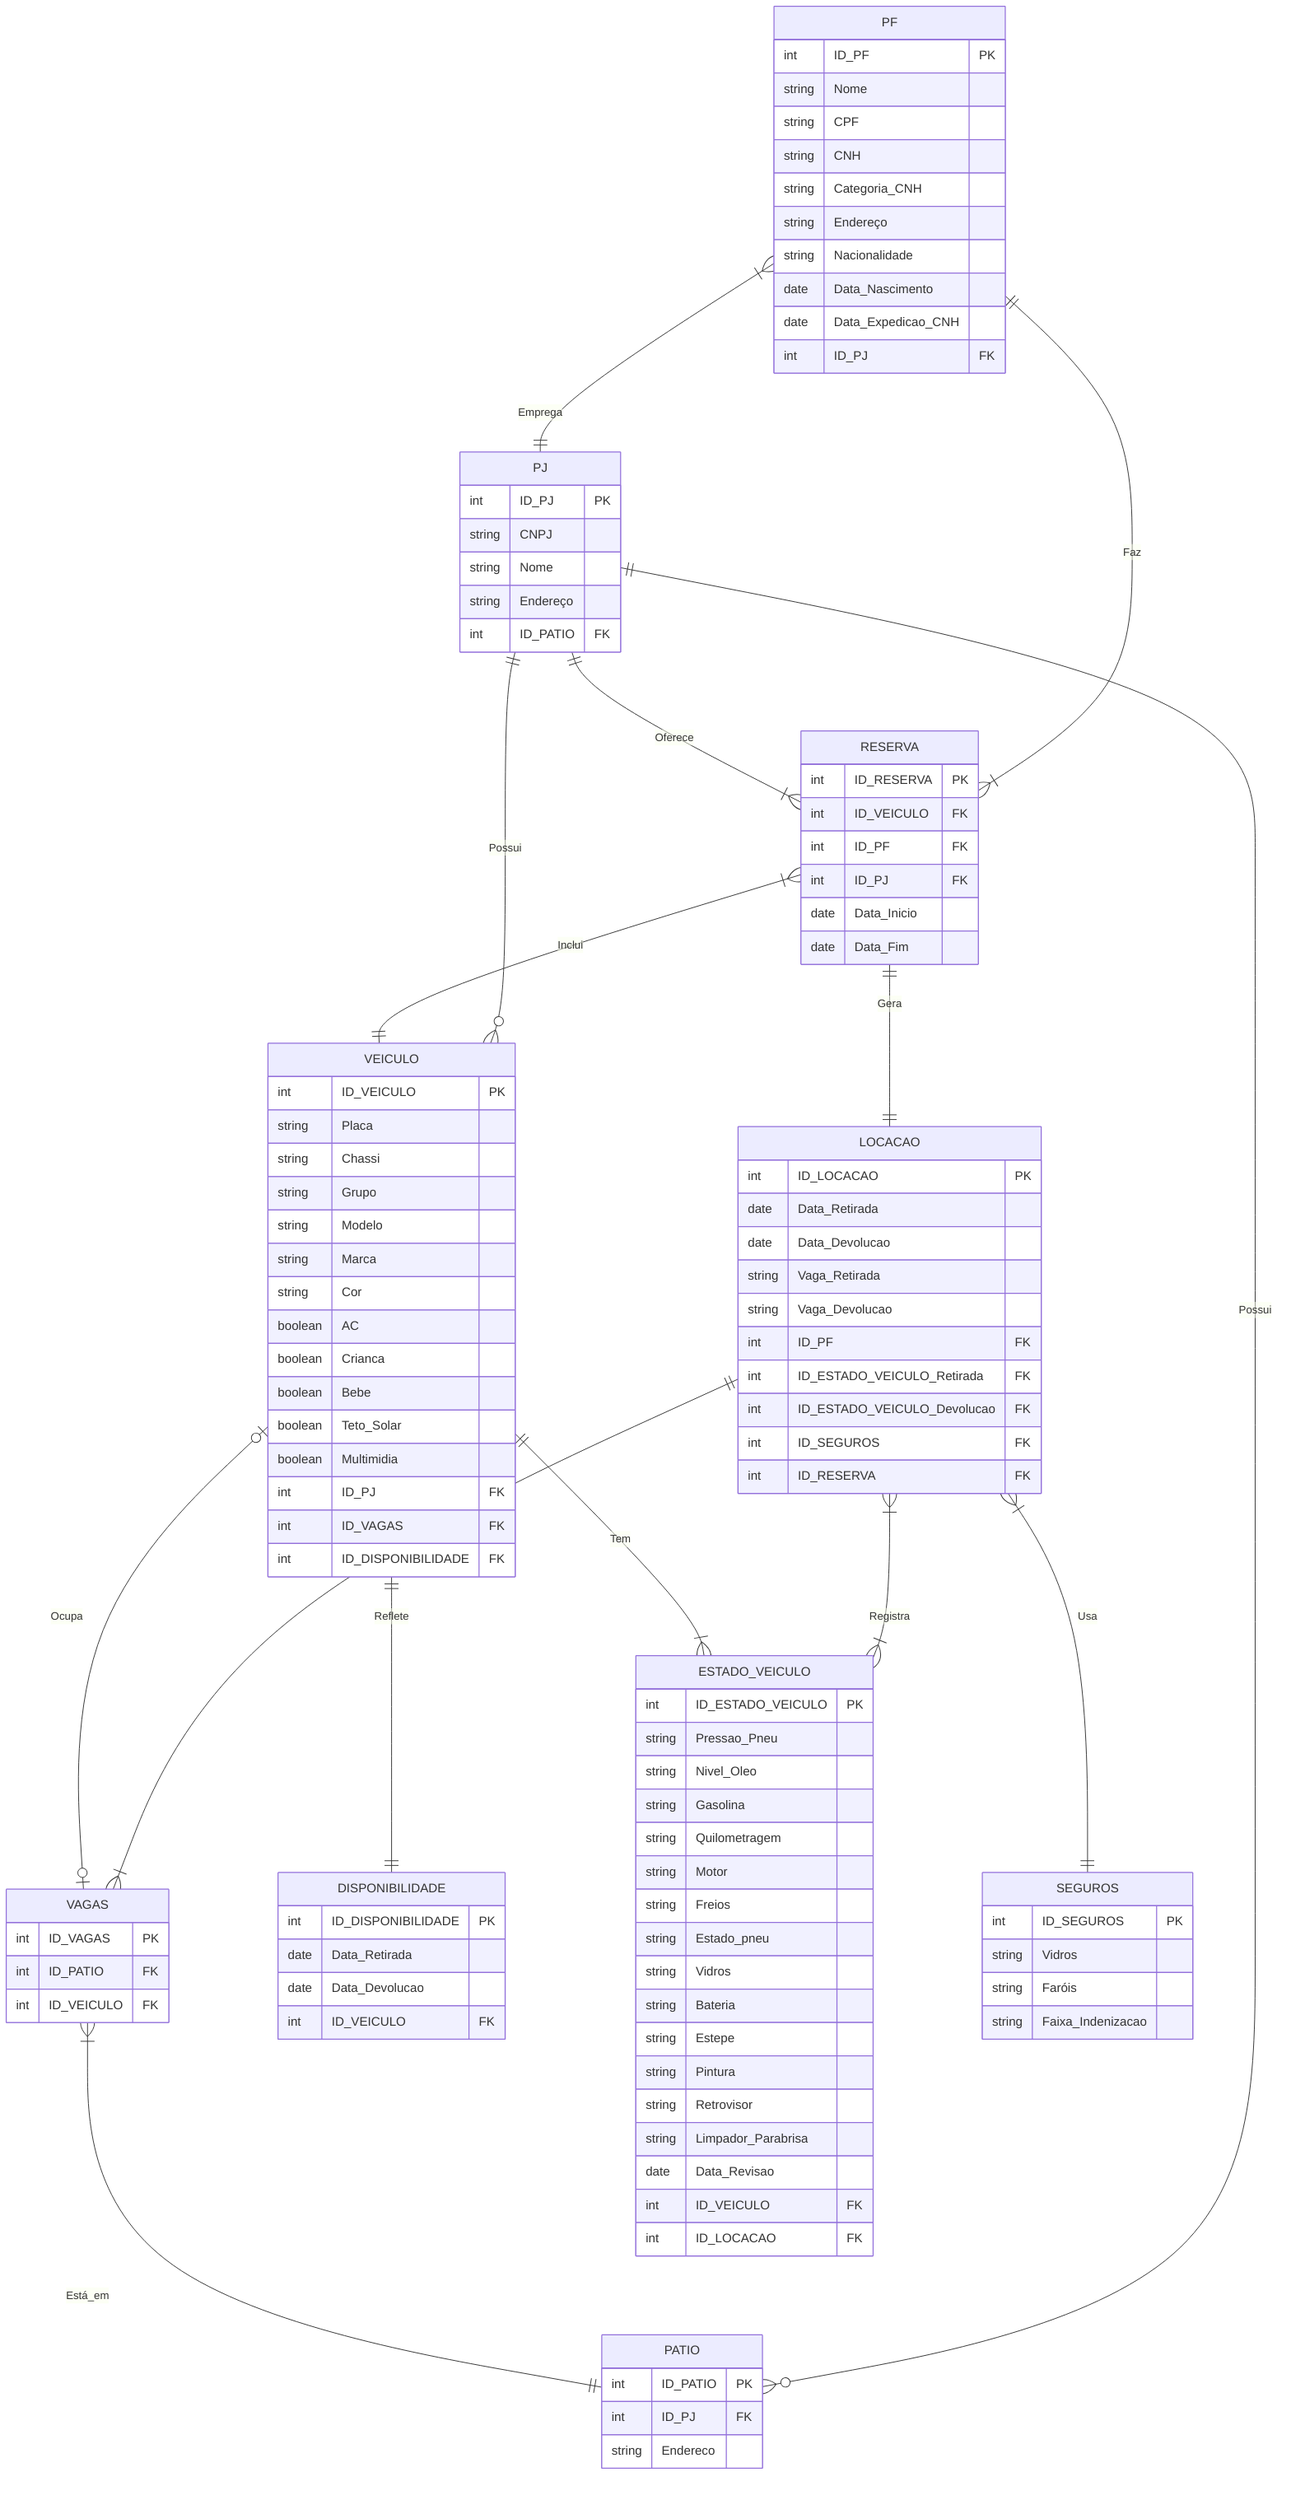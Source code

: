 erDiagram
 PF {
        int ID_PF PK
        string Nome
        string CPF
        string CNH
        string Categoria_CNH
        string Endereço
        string Nacionalidade
        date Data_Nascimento
        date Data_Expedicao_CNH
        int ID_PJ FK
    }

    PJ {
        int ID_PJ PK
        string CNPJ
        string Nome
        string Endereço
        int ID_PATIO FK
    }

    VEICULO {
        int ID_VEICULO PK
        string Placa
        string Chassi
        string Grupo
        string Modelo
        string Marca
        string Cor
        boolean AC
        boolean Crianca
        boolean Bebe
        boolean Teto_Solar
        boolean Multimidia
        int ID_PJ FK
        int ID_VAGAS FK
        int ID_DISPONIBILIDADE FK
    }

    VAGAS {
        int ID_VAGAS PK
        int ID_PATIO FK
        int ID_VEICULO FK
    }

    PATIO {
        int ID_PATIO PK
        int ID_PJ FK
        string Endereco
    }

    DISPONIBILIDADE {
        int ID_DISPONIBILIDADE PK
        date Data_Retirada
        date Data_Devolucao
        int ID_VEICULO FK
    }

    ESTADO_VEICULO {
        int ID_ESTADO_VEICULO PK
        string Pressao_Pneu
        string Nivel_Oleo
        string Gasolina
        string Quilometragem
        string Motor
        string Freios
        string Estado_pneu
        string Vidros
        string Bateria
        string Estepe
        string Pintura
        string Retrovisor
        string Limpador_Parabrisa
        date Data_Revisao
        int ID_VEICULO FK
        int ID_LOCACAO FK
    }

    SEGUROS {
        int ID_SEGUROS PK
        string Vidros
        string Faróis
        string Faixa_Indenizacao
    }

    RESERVA {
        int ID_RESERVA PK
        int ID_VEICULO FK
        int ID_PF FK
        int ID_PJ FK
        date Data_Inicio
        date Data_Fim
    }

    LOCACAO {
        int ID_LOCACAO PK
        date Data_Retirada
        date Data_Devolucao
        string Vaga_Retirada
        string Vaga_Devolucao
        int ID_PF FK
        int ID_ESTADO_VEICULO_Retirada FK
        int ID_ESTADO_VEICULO_Devolucao FK
        int ID_SEGUROS FK
        int ID_RESERVA FK
    }
    PF }|--|| PJ : Emprega
    PF ||--|{ RESERVA : Faz

    PJ ||--|{ RESERVA : Oferece
    PJ ||--o{ PATIO : Possui
    PJ ||--o{ VEICULO : Possui

    RESERVA }|--|| VEICULO : Inclui
    RESERVA ||--|| LOCACAO : Gera

    LOCACAO }|--|| SEGUROS : Usa
    LOCACAO ||--|{ VAGAS : Usa
    LOCACAO }|--|{ ESTADO_VEICULO : Registra

    VEICULO ||--|{ ESTADO_VEICULO : Tem
    VEICULO ||--|| DISPONIBILIDADE : Reflete
    VEICULO o|--|o VAGAS : Ocupa

    VAGAS }|--|| PATIO : Está_em